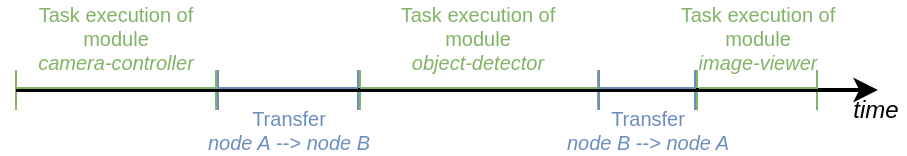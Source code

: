 <mxfile version="11.3.0" type="device" pages="1"><diagram id="J8m9hL-zFpVpbsGQ89-4" name="Page-1"><mxGraphModel dx="148" dy="135" grid="1" gridSize="10" guides="1" tooltips="1" connect="1" arrows="1" fold="1" page="1" pageScale="1" pageWidth="827" pageHeight="1169" math="0" shadow="0"><root><mxCell id="0"/><mxCell id="1" parent="0"/><mxCell id="SOfkxcsXVNjcBEQkr8eg-7" value="" style="shape=crossbar;whiteSpace=wrap;html=1;rounded=1;fillColor=#d5e8d4;strokeColor=#82b366;" parent="1" vertex="1"><mxGeometry x="49" y="310" width="100" height="20" as="geometry"/></mxCell><mxCell id="SOfkxcsXVNjcBEQkr8eg-20" value="Task execution of module&lt;br style=&quot;font-size: 10px&quot;&gt;&lt;i style=&quot;font-size: 10px&quot;&gt;camera-controller&lt;/i&gt;" style="text;html=1;strokeColor=none;fillColor=none;align=center;verticalAlign=middle;whiteSpace=wrap;rounded=0;fontSize=10;fontColor=#82B366;" parent="1" vertex="1"><mxGeometry x="49" y="277" width="100" height="33" as="geometry"/></mxCell><mxCell id="SOfkxcsXVNjcBEQkr8eg-23" value="" style="shape=crossbar;whiteSpace=wrap;html=1;rounded=1;fillColor=#dae8fc;strokeColor=#6c8ebf;" parent="1" vertex="1"><mxGeometry x="150" y="310" width="70" height="20" as="geometry"/></mxCell><mxCell id="SOfkxcsXVNjcBEQkr8eg-24" value="Task execution of module&lt;br style=&quot;font-size: 10px&quot;&gt;&lt;i style=&quot;font-size: 10px&quot;&gt;object-detector&lt;/i&gt;" style="text;html=1;strokeColor=none;fillColor=none;align=center;verticalAlign=middle;whiteSpace=wrap;rounded=0;fontSize=10;fontColor=#82B366;" parent="1" vertex="1"><mxGeometry x="230" y="277" width="100" height="33" as="geometry"/></mxCell><mxCell id="SOfkxcsXVNjcBEQkr8eg-25" value="" style="shape=crossbar;whiteSpace=wrap;html=1;rounded=1;fillColor=#d5e8d4;strokeColor=#82b366;" parent="1" vertex="1"><mxGeometry x="221" y="310" width="119" height="20" as="geometry"/></mxCell><mxCell id="SOfkxcsXVNjcBEQkr8eg-27" value="" style="shape=crossbar;whiteSpace=wrap;html=1;rounded=1;fillColor=#dae8fc;strokeColor=#6c8ebf;" parent="1" vertex="1"><mxGeometry x="340.5" y="310" width="48" height="20" as="geometry"/></mxCell><mxCell id="SOfkxcsXVNjcBEQkr8eg-28" value="Task execution of module&lt;br style=&quot;font-size: 10px&quot;&gt;&lt;i style=&quot;font-size: 10px&quot;&gt;image-viewer&lt;/i&gt;" style="text;html=1;strokeColor=none;fillColor=none;align=center;verticalAlign=middle;whiteSpace=wrap;rounded=0;fontSize=10;fontColor=#82B366;" parent="1" vertex="1"><mxGeometry x="375.5" y="277" width="88" height="33" as="geometry"/></mxCell><mxCell id="SOfkxcsXVNjcBEQkr8eg-29" value="" style="shape=crossbar;whiteSpace=wrap;html=1;rounded=1;fillColor=#d5e8d4;strokeColor=#82b366;" parent="1" vertex="1"><mxGeometry x="389.5" y="310" width="60" height="20" as="geometry"/></mxCell><mxCell id="SOfkxcsXVNjcBEQkr8eg-30" value="Transfer&lt;br&gt;&lt;i&gt;node A&lt;/i&gt; --&amp;gt; &lt;i&gt;node B&lt;/i&gt;" style="text;html=1;align=center;verticalAlign=middle;whiteSpace=wrap;rounded=0;fontSize=10;fontColor=#6C8EBF;" parent="1" vertex="1"><mxGeometry x="142.5" y="330" width="85" height="20" as="geometry"/></mxCell><mxCell id="SOfkxcsXVNjcBEQkr8eg-32" value="Transfer&lt;br&gt;&lt;i&gt;node B&lt;/i&gt;&amp;nbsp;--&amp;gt; &lt;i&gt;node A&lt;/i&gt;" style="text;html=1;align=center;verticalAlign=middle;whiteSpace=wrap;rounded=0;fontSize=10;fontColor=#6C8EBF;" parent="1" vertex="1"><mxGeometry x="322.5" y="330" width="84" height="20" as="geometry"/></mxCell><mxCell id="SJKK_bxU8K8j1RhDh0Oq-1" value="" style="endArrow=classic;html=1;fontColor=#82B366;strokeWidth=2;endFill=1;" edge="1" parent="1"><mxGeometry width="50" height="50" relative="1" as="geometry"><mxPoint x="49" y="320" as="sourcePoint"/><mxPoint x="480" y="320" as="targetPoint"/></mxGeometry></mxCell><mxCell id="SJKK_bxU8K8j1RhDh0Oq-2" value="time" style="text;html=1;align=center;verticalAlign=middle;whiteSpace=wrap;rounded=0;fontStyle=2" vertex="1" parent="1"><mxGeometry x="463.5" y="320" width="30" height="20" as="geometry"/></mxCell><mxCell id="SJKK_bxU8K8j1RhDh0Oq-3" value="" style="endArrow=none;html=1;strokeWidth=1;fontColor=#82B366;fillColor=#d5e8d4;strokeColor=#82b366;" edge="1" parent="1"><mxGeometry width="50" height="50" relative="1" as="geometry"><mxPoint x="49" y="319" as="sourcePoint"/><mxPoint x="150" y="319" as="targetPoint"/></mxGeometry></mxCell><mxCell id="SJKK_bxU8K8j1RhDh0Oq-4" value="" style="endArrow=none;html=1;strokeWidth=1;fontColor=#82B366;fillColor=#d5e8d4;strokeColor=#82b366;" edge="1" parent="1"><mxGeometry width="50" height="50" relative="1" as="geometry"><mxPoint x="221" y="319" as="sourcePoint"/><mxPoint x="340" y="319" as="targetPoint"/></mxGeometry></mxCell><mxCell id="SJKK_bxU8K8j1RhDh0Oq-5" value="" style="endArrow=none;html=1;strokeWidth=1;fontColor=#82B366;fillColor=#d5e8d4;strokeColor=#82b366;" edge="1" parent="1"><mxGeometry width="50" height="50" relative="1" as="geometry"><mxPoint x="390.5" y="319" as="sourcePoint"/><mxPoint x="450" y="319" as="targetPoint"/></mxGeometry></mxCell><mxCell id="SJKK_bxU8K8j1RhDh0Oq-6" value="" style="endArrow=none;html=1;strokeWidth=1;fontColor=#82B366;fillColor=#dae8fc;strokeColor=#6c8ebf;" edge="1" parent="1"><mxGeometry width="50" height="50" relative="1" as="geometry"><mxPoint x="150" y="319" as="sourcePoint"/><mxPoint x="220" y="319" as="targetPoint"/></mxGeometry></mxCell><mxCell id="SJKK_bxU8K8j1RhDh0Oq-7" value="" style="endArrow=none;html=1;strokeWidth=1;fontColor=#82B366;fillColor=#dae8fc;strokeColor=#6c8ebf;" edge="1" parent="1"><mxGeometry width="50" height="50" relative="1" as="geometry"><mxPoint x="340" y="319" as="sourcePoint"/><mxPoint x="389" y="319" as="targetPoint"/></mxGeometry></mxCell></root></mxGraphModel></diagram></mxfile>